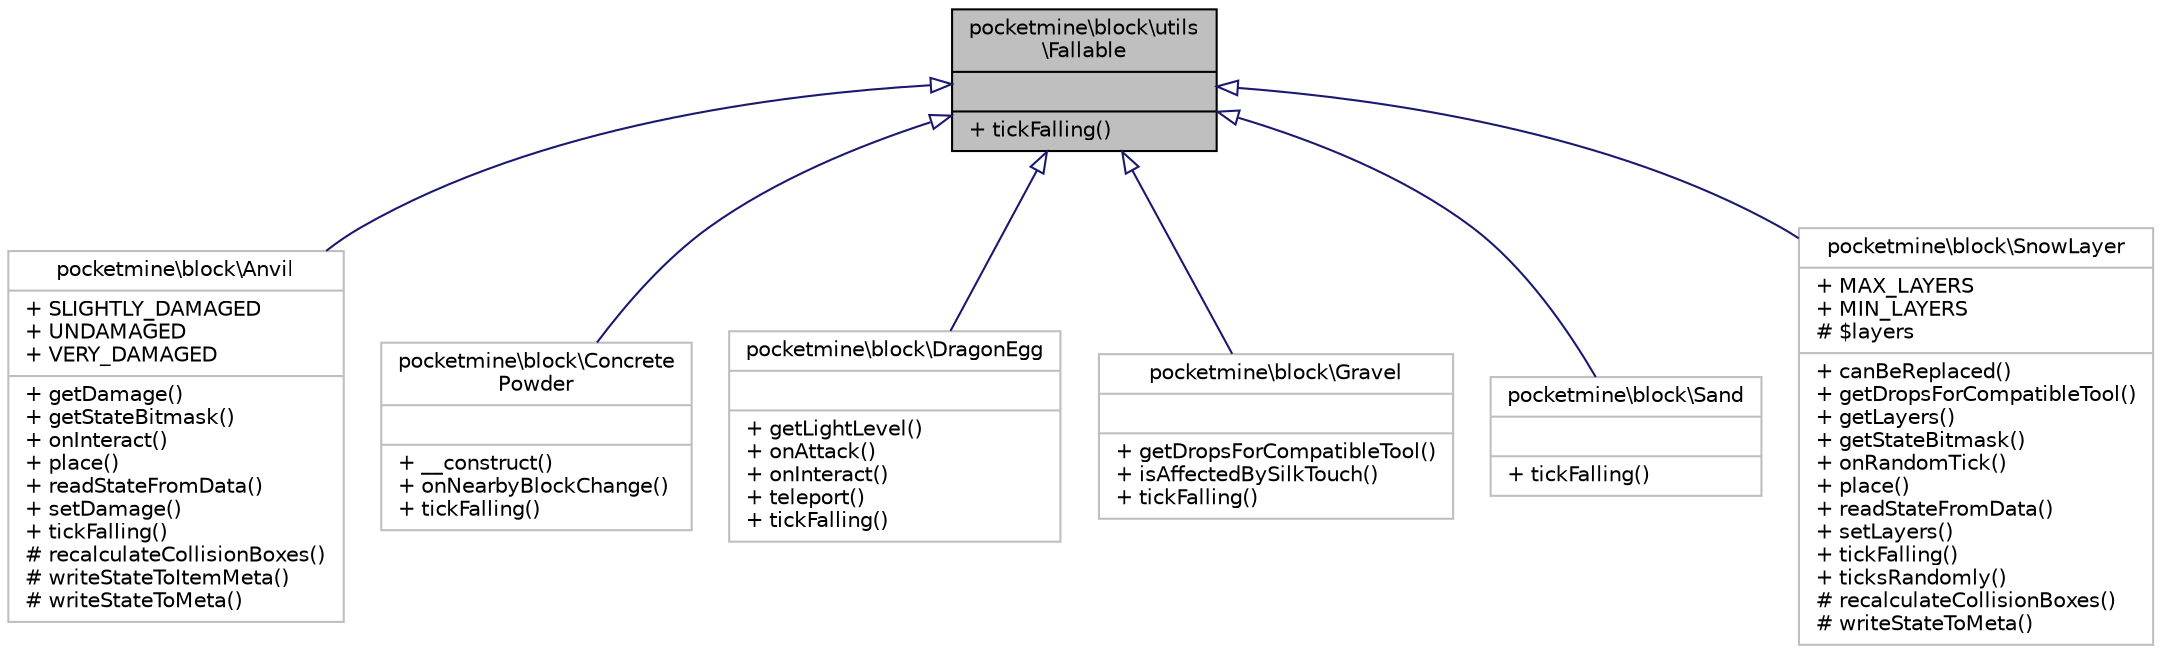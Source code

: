 digraph "pocketmine\block\utils\Fallable"
{
 // INTERACTIVE_SVG=YES
 // LATEX_PDF_SIZE
  edge [fontname="Helvetica",fontsize="10",labelfontname="Helvetica",labelfontsize="10"];
  node [fontname="Helvetica",fontsize="10",shape=record];
  Node1 [label="{pocketmine\\block\\utils\l\\Fallable\n||+ tickFalling()\l}",height=0.2,width=0.4,color="black", fillcolor="grey75", style="filled", fontcolor="black",tooltip=" "];
  Node1 -> Node2 [dir="back",color="midnightblue",fontsize="10",style="solid",arrowtail="onormal",fontname="Helvetica"];
  Node2 [label="{pocketmine\\block\\Anvil\n|+ SLIGHTLY_DAMAGED\l+ UNDAMAGED\l+ VERY_DAMAGED\l|+ getDamage()\l+ getStateBitmask()\l+ onInteract()\l+ place()\l+ readStateFromData()\l+ setDamage()\l+ tickFalling()\l# recalculateCollisionBoxes()\l# writeStateToItemMeta()\l# writeStateToMeta()\l}",height=0.2,width=0.4,color="grey75", fillcolor="white", style="filled",URL="$df/d58/classpocketmine_1_1block_1_1_anvil.html",tooltip=" "];
  Node1 -> Node3 [dir="back",color="midnightblue",fontsize="10",style="solid",arrowtail="onormal",fontname="Helvetica"];
  Node3 [label="{pocketmine\\block\\Concrete\lPowder\n||+ __construct()\l+ onNearbyBlockChange()\l+ tickFalling()\l}",height=0.2,width=0.4,color="grey75", fillcolor="white", style="filled",URL="$d1/dda/classpocketmine_1_1block_1_1_concrete_powder.html",tooltip=" "];
  Node1 -> Node4 [dir="back",color="midnightblue",fontsize="10",style="solid",arrowtail="onormal",fontname="Helvetica"];
  Node4 [label="{pocketmine\\block\\DragonEgg\n||+ getLightLevel()\l+ onAttack()\l+ onInteract()\l+ teleport()\l+ tickFalling()\l}",height=0.2,width=0.4,color="grey75", fillcolor="white", style="filled",URL="$d1/d0d/classpocketmine_1_1block_1_1_dragon_egg.html",tooltip=" "];
  Node1 -> Node5 [dir="back",color="midnightblue",fontsize="10",style="solid",arrowtail="onormal",fontname="Helvetica"];
  Node5 [label="{pocketmine\\block\\Gravel\n||+ getDropsForCompatibleTool()\l+ isAffectedBySilkTouch()\l+ tickFalling()\l}",height=0.2,width=0.4,color="grey75", fillcolor="white", style="filled",URL="$d1/d31/classpocketmine_1_1block_1_1_gravel.html",tooltip=" "];
  Node1 -> Node6 [dir="back",color="midnightblue",fontsize="10",style="solid",arrowtail="onormal",fontname="Helvetica"];
  Node6 [label="{pocketmine\\block\\Sand\n||+ tickFalling()\l}",height=0.2,width=0.4,color="grey75", fillcolor="white", style="filled",URL="$d3/d39/classpocketmine_1_1block_1_1_sand.html",tooltip=" "];
  Node1 -> Node7 [dir="back",color="midnightblue",fontsize="10",style="solid",arrowtail="onormal",fontname="Helvetica"];
  Node7 [label="{pocketmine\\block\\SnowLayer\n|+ MAX_LAYERS\l+ MIN_LAYERS\l# $layers\l|+ canBeReplaced()\l+ getDropsForCompatibleTool()\l+ getLayers()\l+ getStateBitmask()\l+ onRandomTick()\l+ place()\l+ readStateFromData()\l+ setLayers()\l+ tickFalling()\l+ ticksRandomly()\l# recalculateCollisionBoxes()\l# writeStateToMeta()\l}",height=0.2,width=0.4,color="grey75", fillcolor="white", style="filled",URL="$d6/dfd/classpocketmine_1_1block_1_1_snow_layer.html",tooltip=" "];
}
